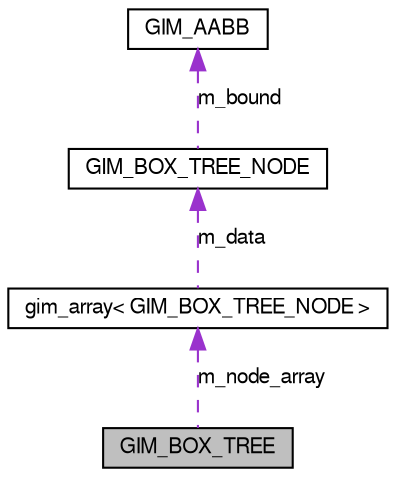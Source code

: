 digraph G
{
  bgcolor="transparent";
  edge [fontname="FreeSans",fontsize=10,labelfontname="FreeSans",labelfontsize=10];
  node [fontname="FreeSans",fontsize=10,shape=record];
  Node1 [label="GIM_BOX_TREE",height=0.2,width=0.4,color="black", fillcolor="grey75", style="filled" fontcolor="black"];
  Node2 -> Node1 [dir=back,color="darkorchid3",fontsize=10,style="dashed",label="m_node_array"];
  Node2 [label="gim_array\< GIM_BOX_TREE_NODE \>",height=0.2,width=0.4,color="black",URL="$classgim__array.html"];
  Node3 -> Node2 [dir=back,color="darkorchid3",fontsize=10,style="dashed",label="m_data"];
  Node3 [label="GIM_BOX_TREE_NODE",height=0.2,width=0.4,color="black",URL="$struct_g_i_m___b_o_x___t_r_e_e___n_o_d_e.html",tooltip="Node Structure for trees."];
  Node4 -> Node3 [dir=back,color="darkorchid3",fontsize=10,style="dashed",label="m_bound"];
  Node4 [label="GIM_AABB",height=0.2,width=0.4,color="black",URL="$class_g_i_m___a_a_b_b.html",tooltip="Axis aligned box."];
}
